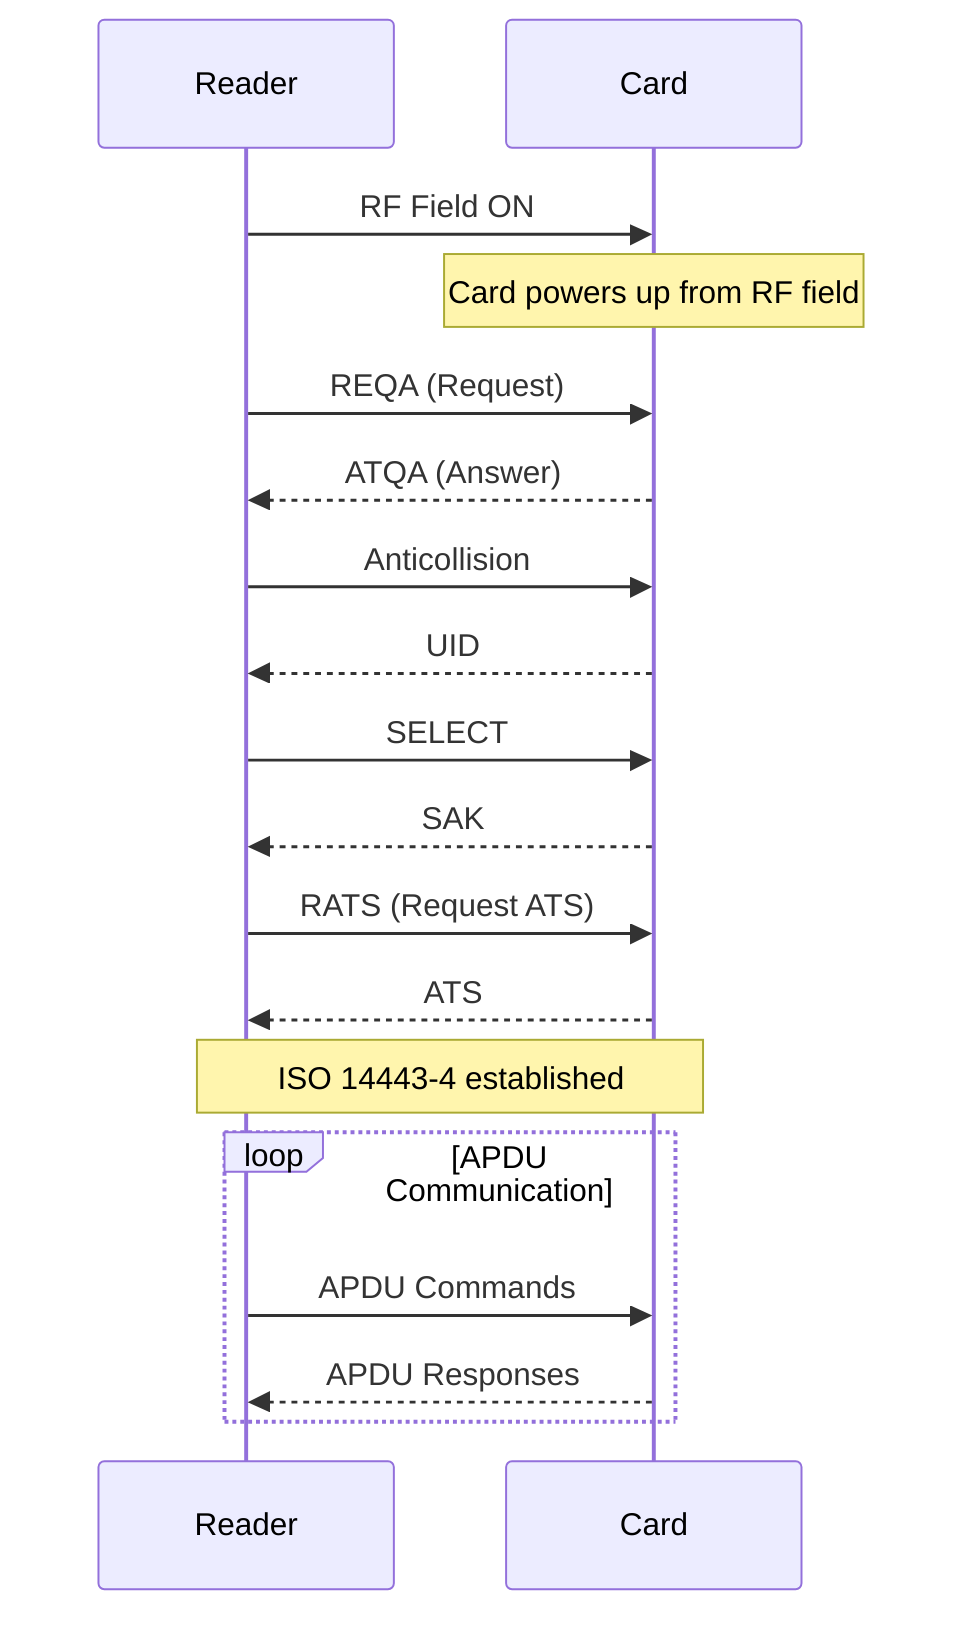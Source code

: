 sequenceDiagram
    participant Reader
    participant Card

    Reader->>Card: RF Field ON
    Note over Card: Card powers up from RF field

    Reader->>Card: REQA (Request)
    Card-->>Reader: ATQA (Answer)

    Reader->>Card: Anticollision
    Card-->>Reader: UID

    Reader->>Card: SELECT
    Card-->>Reader: SAK

    Reader->>Card: RATS (Request ATS)
    Card-->>Reader: ATS

    Note over Reader,Card: ISO 14443-4 established

    loop APDU Communication
        Reader->>Card: APDU Commands
        Card-->>Reader: APDU Responses
    end